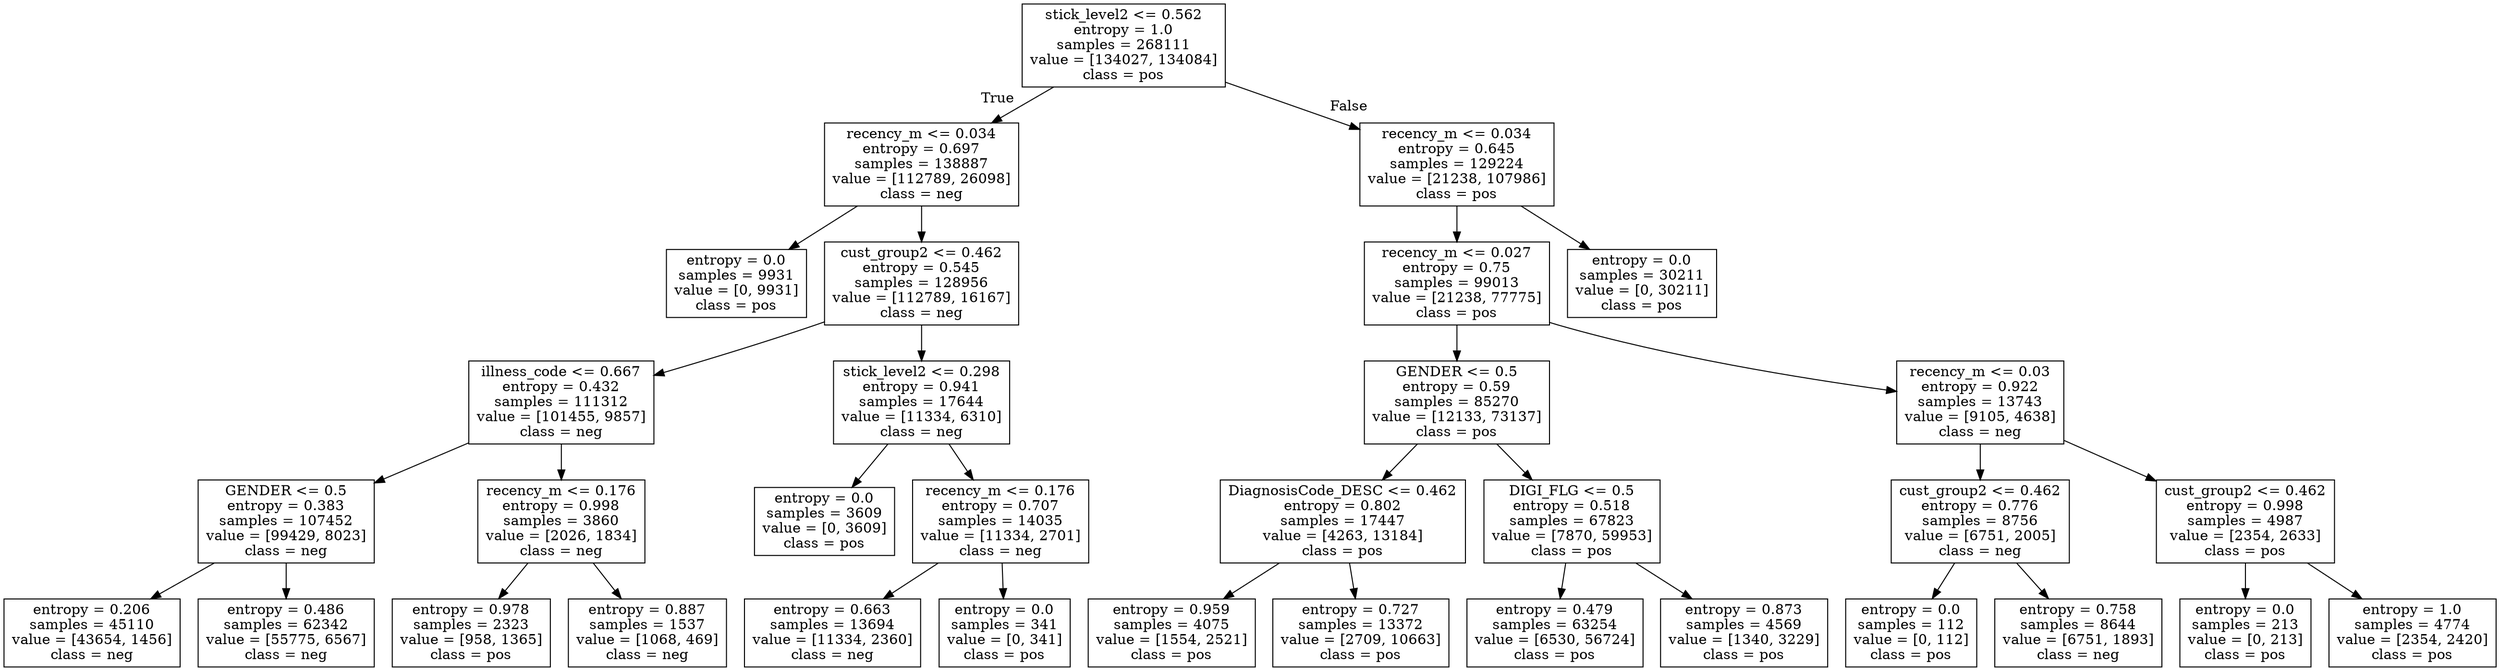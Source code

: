 digraph Tree {
node [shape=box] ;
0 [label="stick_level2 <= 0.562\nentropy = 1.0\nsamples = 268111\nvalue = [134027, 134084]\nclass = pos"] ;
1 [label="recency_m <= 0.034\nentropy = 0.697\nsamples = 138887\nvalue = [112789, 26098]\nclass = neg"] ;
0 -> 1 [labeldistance=2.5, labelangle=45, headlabel="True"] ;
2 [label="entropy = 0.0\nsamples = 9931\nvalue = [0, 9931]\nclass = pos"] ;
1 -> 2 ;
3 [label="cust_group2 <= 0.462\nentropy = 0.545\nsamples = 128956\nvalue = [112789, 16167]\nclass = neg"] ;
1 -> 3 ;
4 [label="illness_code <= 0.667\nentropy = 0.432\nsamples = 111312\nvalue = [101455, 9857]\nclass = neg"] ;
3 -> 4 ;
5 [label="GENDER <= 0.5\nentropy = 0.383\nsamples = 107452\nvalue = [99429, 8023]\nclass = neg"] ;
4 -> 5 ;
6 [label="entropy = 0.206\nsamples = 45110\nvalue = [43654, 1456]\nclass = neg"] ;
5 -> 6 ;
7 [label="entropy = 0.486\nsamples = 62342\nvalue = [55775, 6567]\nclass = neg"] ;
5 -> 7 ;
8 [label="recency_m <= 0.176\nentropy = 0.998\nsamples = 3860\nvalue = [2026, 1834]\nclass = neg"] ;
4 -> 8 ;
9 [label="entropy = 0.978\nsamples = 2323\nvalue = [958, 1365]\nclass = pos"] ;
8 -> 9 ;
10 [label="entropy = 0.887\nsamples = 1537\nvalue = [1068, 469]\nclass = neg"] ;
8 -> 10 ;
11 [label="stick_level2 <= 0.298\nentropy = 0.941\nsamples = 17644\nvalue = [11334, 6310]\nclass = neg"] ;
3 -> 11 ;
12 [label="entropy = 0.0\nsamples = 3609\nvalue = [0, 3609]\nclass = pos"] ;
11 -> 12 ;
13 [label="recency_m <= 0.176\nentropy = 0.707\nsamples = 14035\nvalue = [11334, 2701]\nclass = neg"] ;
11 -> 13 ;
14 [label="entropy = 0.663\nsamples = 13694\nvalue = [11334, 2360]\nclass = neg"] ;
13 -> 14 ;
15 [label="entropy = 0.0\nsamples = 341\nvalue = [0, 341]\nclass = pos"] ;
13 -> 15 ;
16 [label="recency_m <= 0.034\nentropy = 0.645\nsamples = 129224\nvalue = [21238, 107986]\nclass = pos"] ;
0 -> 16 [labeldistance=2.5, labelangle=-45, headlabel="False"] ;
17 [label="recency_m <= 0.027\nentropy = 0.75\nsamples = 99013\nvalue = [21238, 77775]\nclass = pos"] ;
16 -> 17 ;
18 [label="GENDER <= 0.5\nentropy = 0.59\nsamples = 85270\nvalue = [12133, 73137]\nclass = pos"] ;
17 -> 18 ;
19 [label="DiagnosisCode_DESC <= 0.462\nentropy = 0.802\nsamples = 17447\nvalue = [4263, 13184]\nclass = pos"] ;
18 -> 19 ;
20 [label="entropy = 0.959\nsamples = 4075\nvalue = [1554, 2521]\nclass = pos"] ;
19 -> 20 ;
21 [label="entropy = 0.727\nsamples = 13372\nvalue = [2709, 10663]\nclass = pos"] ;
19 -> 21 ;
22 [label="DIGI_FLG <= 0.5\nentropy = 0.518\nsamples = 67823\nvalue = [7870, 59953]\nclass = pos"] ;
18 -> 22 ;
23 [label="entropy = 0.479\nsamples = 63254\nvalue = [6530, 56724]\nclass = pos"] ;
22 -> 23 ;
24 [label="entropy = 0.873\nsamples = 4569\nvalue = [1340, 3229]\nclass = pos"] ;
22 -> 24 ;
25 [label="recency_m <= 0.03\nentropy = 0.922\nsamples = 13743\nvalue = [9105, 4638]\nclass = neg"] ;
17 -> 25 ;
26 [label="cust_group2 <= 0.462\nentropy = 0.776\nsamples = 8756\nvalue = [6751, 2005]\nclass = neg"] ;
25 -> 26 ;
27 [label="entropy = 0.0\nsamples = 112\nvalue = [0, 112]\nclass = pos"] ;
26 -> 27 ;
28 [label="entropy = 0.758\nsamples = 8644\nvalue = [6751, 1893]\nclass = neg"] ;
26 -> 28 ;
29 [label="cust_group2 <= 0.462\nentropy = 0.998\nsamples = 4987\nvalue = [2354, 2633]\nclass = pos"] ;
25 -> 29 ;
30 [label="entropy = 0.0\nsamples = 213\nvalue = [0, 213]\nclass = pos"] ;
29 -> 30 ;
31 [label="entropy = 1.0\nsamples = 4774\nvalue = [2354, 2420]\nclass = pos"] ;
29 -> 31 ;
32 [label="entropy = 0.0\nsamples = 30211\nvalue = [0, 30211]\nclass = pos"] ;
16 -> 32 ;
}
